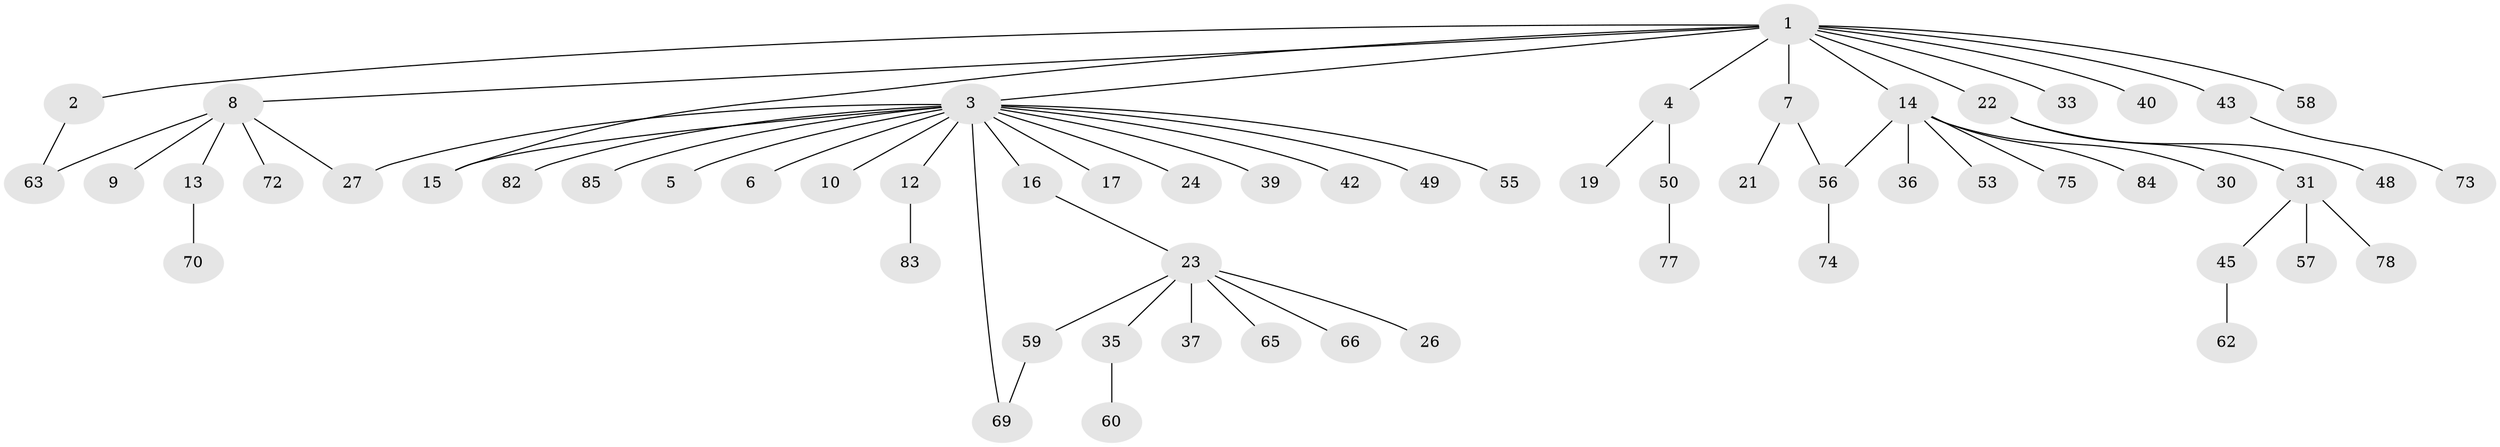 // Generated by graph-tools (version 1.1) at 2025/23/03/03/25 07:23:49]
// undirected, 60 vertices, 64 edges
graph export_dot {
graph [start="1"]
  node [color=gray90,style=filled];
  1 [super="+20"];
  2;
  3 [super="+18"];
  4 [super="+47"];
  5;
  6;
  7 [super="+88"];
  8 [super="+11"];
  9;
  10 [super="+54"];
  12 [super="+81"];
  13 [super="+34"];
  14 [super="+32"];
  15 [super="+28"];
  16;
  17;
  19 [super="+25"];
  21;
  22 [super="+51"];
  23 [super="+29"];
  24 [super="+41"];
  26;
  27;
  30;
  31 [super="+38"];
  33 [super="+52"];
  35;
  36;
  37 [super="+80"];
  39 [super="+61"];
  40;
  42;
  43 [super="+44"];
  45 [super="+46"];
  48;
  49;
  50 [super="+64"];
  53;
  55 [super="+67"];
  56;
  57 [super="+87"];
  58 [super="+68"];
  59;
  60;
  62;
  63 [super="+79"];
  65;
  66;
  69 [super="+71"];
  70;
  72;
  73;
  74 [super="+76"];
  75;
  77;
  78;
  82;
  83;
  84 [super="+86"];
  85;
  1 -- 2;
  1 -- 3;
  1 -- 4;
  1 -- 7;
  1 -- 8;
  1 -- 14;
  1 -- 15 [weight=2];
  1 -- 22;
  1 -- 33;
  1 -- 40;
  1 -- 43;
  1 -- 58;
  2 -- 63;
  3 -- 5;
  3 -- 6;
  3 -- 10;
  3 -- 12;
  3 -- 16;
  3 -- 17;
  3 -- 24;
  3 -- 27;
  3 -- 39;
  3 -- 42;
  3 -- 49;
  3 -- 55;
  3 -- 82;
  3 -- 85;
  3 -- 15;
  3 -- 69;
  4 -- 19;
  4 -- 50;
  7 -- 21;
  7 -- 56;
  8 -- 9;
  8 -- 13;
  8 -- 27;
  8 -- 72;
  8 -- 63;
  12 -- 83;
  13 -- 70;
  14 -- 30;
  14 -- 36;
  14 -- 84;
  14 -- 53;
  14 -- 56;
  14 -- 75;
  16 -- 23;
  22 -- 31;
  22 -- 48;
  23 -- 26;
  23 -- 37;
  23 -- 59;
  23 -- 65;
  23 -- 66;
  23 -- 35;
  31 -- 57;
  31 -- 45;
  31 -- 78;
  35 -- 60;
  43 -- 73;
  45 -- 62;
  50 -- 77;
  56 -- 74;
  59 -- 69;
}
